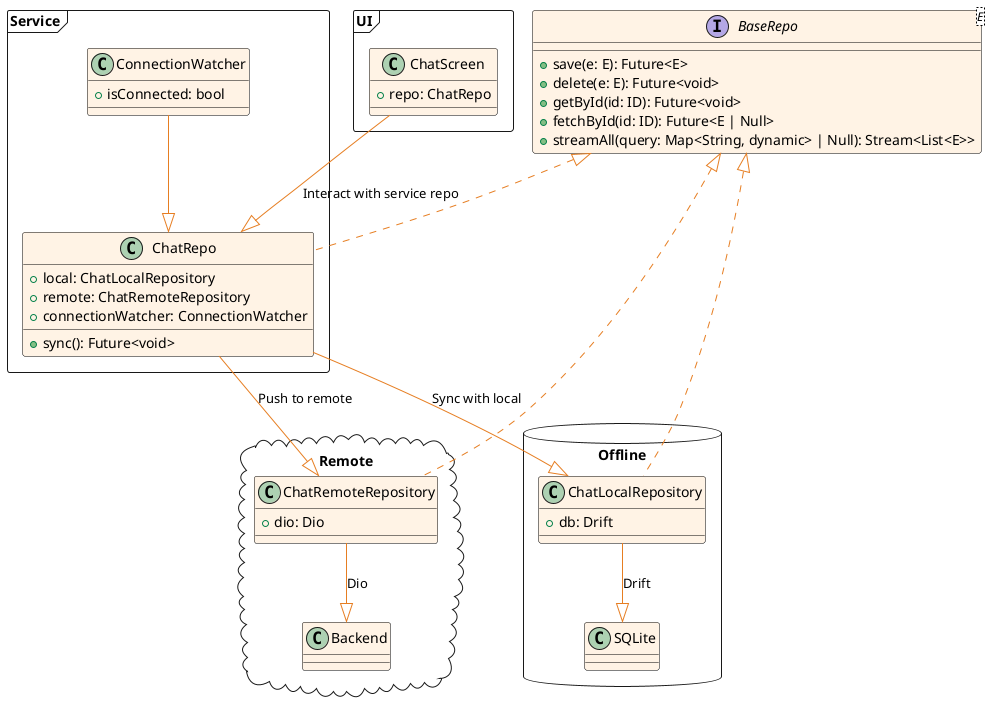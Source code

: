 @startuml

!define Color_White_OrangeOrange #FFF3E5
!define Color_OrangeOrange_White #E67E22

skinparam class {
  BackgroundColor Color_White_OrangeOrange
  BorderColor Black
  ArrowColor Color_OrangeOrange_White
}

interface BaseRepo<E> {
    + save(e: E): Future<E>
    + delete(e: E): Future<void>
    + getById(id: ID): Future<void>
    + fetchById(id: ID): Future<E | Null>
    + streamAll(query: Map<String, dynamic> | Null): Stream<List<E>>
}

package Offline <<Database>> {
    class ChatLocalRepository implements .BaseRepo {
        + db: Drift
    }

    ChatLocalRepository --|> SQLite: Drift
}

package Remote <<Cloud>> {
    class ChatRemoteRepository implements .BaseRepo {
        + dio: Dio
    }

    ChatRemoteRepository --|> Backend: Dio
}


package Service <<Frame>> {
    class ChatRepo implements .BaseRepo {
        + local: ChatLocalRepository
        + remote: ChatRemoteRepository
        + connectionWatcher: ConnectionWatcher
        + sync(): Future<void>
    }

    class ConnectionWatcher {
        + isConnected: bool
    }

    ConnectionWatcher --|> ChatRepo

    ChatRepo --|> ChatLocalRepository: Sync with local
    ChatRepo --|> ChatRemoteRepository: Push to remote

}

package UI <<Frame>> {
    class ChatScreen {
        + repo: ChatRepo
    }

    ChatScreen --|> ChatRepo: Interact with service repo
}


@enduml